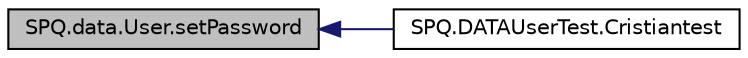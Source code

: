 digraph "SPQ.data.User.setPassword"
{
  edge [fontname="Helvetica",fontsize="10",labelfontname="Helvetica",labelfontsize="10"];
  node [fontname="Helvetica",fontsize="10",shape=record];
  rankdir="LR";
  Node174 [label="SPQ.data.User.setPassword",height=0.2,width=0.4,color="black", fillcolor="grey75", style="filled", fontcolor="black"];
  Node174 -> Node175 [dir="back",color="midnightblue",fontsize="10",style="solid"];
  Node175 [label="SPQ.DATAUserTest.Cristiantest",height=0.2,width=0.4,color="black", fillcolor="white", style="filled",URL="$class_s_p_q_1_1_d_a_t_a_user_test.html#a7defc94d9391e6721dee5c627f75e1fb"];
}
